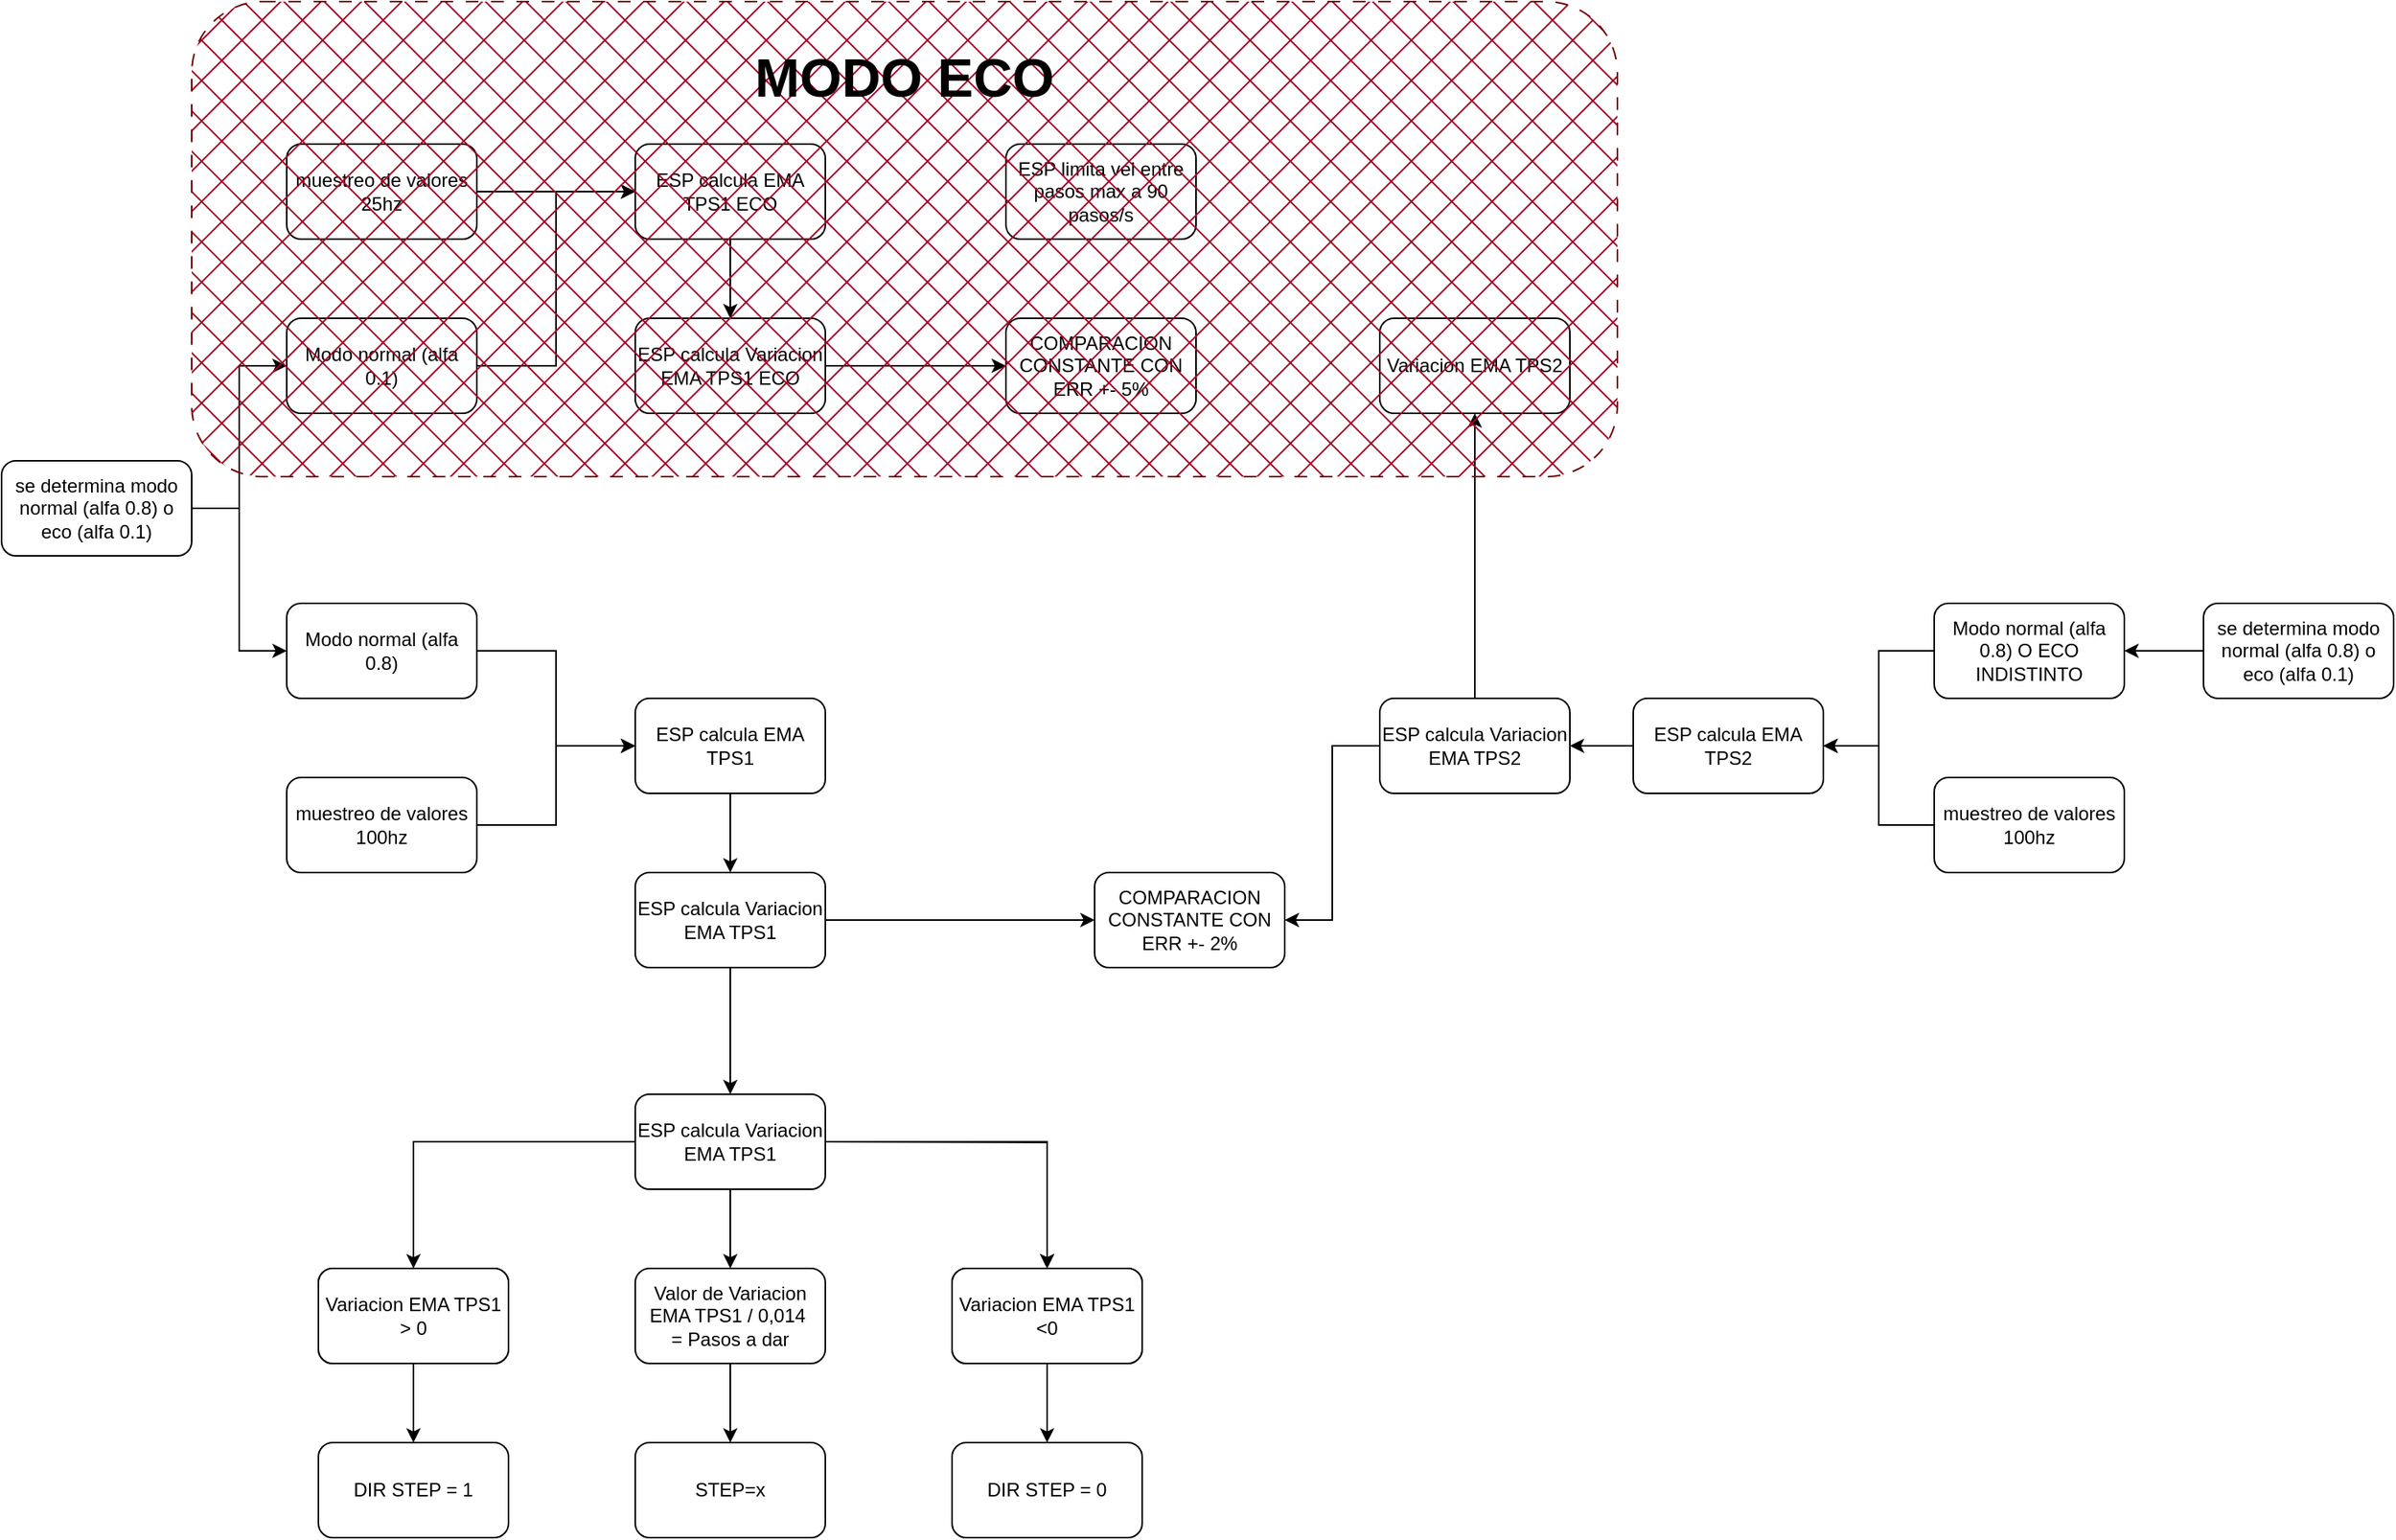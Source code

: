 <mxfile version="26.2.5">
  <diagram name="Página-1" id="P5ggLoMhWC76uwNewVu3">
    <mxGraphModel dx="2571" dy="2120" grid="1" gridSize="10" guides="1" tooltips="1" connect="1" arrows="1" fold="1" page="1" pageScale="1" pageWidth="827" pageHeight="1169" math="0" shadow="0">
      <root>
        <mxCell id="0" />
        <mxCell id="1" parent="0" />
        <mxCell id="kFTE4EnDNU3YSzorKRUh-22" value="" style="edgeStyle=orthogonalEdgeStyle;rounded=0;orthogonalLoop=1;jettySize=auto;html=1;" edge="1" parent="1" source="kFTE4EnDNU3YSzorKRUh-1" target="kFTE4EnDNU3YSzorKRUh-12">
          <mxGeometry relative="1" as="geometry" />
        </mxCell>
        <mxCell id="kFTE4EnDNU3YSzorKRUh-1" value="ESP calcula EMA TPS1" style="rounded=1;whiteSpace=wrap;html=1;" vertex="1" parent="1">
          <mxGeometry x="180" y="50" width="120" height="60" as="geometry" />
        </mxCell>
        <mxCell id="kFTE4EnDNU3YSzorKRUh-40" style="edgeStyle=orthogonalEdgeStyle;rounded=0;orthogonalLoop=1;jettySize=auto;html=1;entryX=1;entryY=0.5;entryDx=0;entryDy=0;" edge="1" parent="1" source="kFTE4EnDNU3YSzorKRUh-2" target="kFTE4EnDNU3YSzorKRUh-13">
          <mxGeometry relative="1" as="geometry" />
        </mxCell>
        <mxCell id="kFTE4EnDNU3YSzorKRUh-2" value="ESP calcula EMA TPS2" style="rounded=1;whiteSpace=wrap;html=1;" vertex="1" parent="1">
          <mxGeometry x="810" y="50" width="120" height="60" as="geometry" />
        </mxCell>
        <mxCell id="kFTE4EnDNU3YSzorKRUh-5" style="edgeStyle=orthogonalEdgeStyle;rounded=0;orthogonalLoop=1;jettySize=auto;html=1;exitX=1;exitY=0.5;exitDx=0;exitDy=0;entryX=0;entryY=0.5;entryDx=0;entryDy=0;" edge="1" parent="1" source="kFTE4EnDNU3YSzorKRUh-3" target="kFTE4EnDNU3YSzorKRUh-42">
          <mxGeometry relative="1" as="geometry">
            <mxPoint x="-30" y="-90" as="targetPoint" />
          </mxGeometry>
        </mxCell>
        <mxCell id="kFTE4EnDNU3YSzorKRUh-48" style="edgeStyle=orthogonalEdgeStyle;rounded=0;orthogonalLoop=1;jettySize=auto;html=1;entryX=0;entryY=0.5;entryDx=0;entryDy=0;exitX=1;exitY=0.5;exitDx=0;exitDy=0;" edge="1" parent="1" source="kFTE4EnDNU3YSzorKRUh-3" target="kFTE4EnDNU3YSzorKRUh-46">
          <mxGeometry relative="1" as="geometry">
            <mxPoint x="-100.0" y="-109.889" as="sourcePoint" />
            <Array as="points">
              <mxPoint x="-70" y="-70" />
              <mxPoint x="-70" y="-160" />
            </Array>
          </mxGeometry>
        </mxCell>
        <mxCell id="kFTE4EnDNU3YSzorKRUh-3" value="se determina modo normal (alfa 0.8) o eco (alfa 0.1)" style="rounded=1;whiteSpace=wrap;html=1;" vertex="1" parent="1">
          <mxGeometry x="-220" y="-100" width="120" height="60" as="geometry" />
        </mxCell>
        <mxCell id="kFTE4EnDNU3YSzorKRUh-6" style="edgeStyle=orthogonalEdgeStyle;rounded=0;orthogonalLoop=1;jettySize=auto;html=1;exitX=1;exitY=0.5;exitDx=0;exitDy=0;entryX=0;entryY=0.5;entryDx=0;entryDy=0;" edge="1" parent="1" source="kFTE4EnDNU3YSzorKRUh-4" target="kFTE4EnDNU3YSzorKRUh-1">
          <mxGeometry relative="1" as="geometry" />
        </mxCell>
        <mxCell id="kFTE4EnDNU3YSzorKRUh-4" value="muestreo de valores&lt;br&gt;100hz" style="rounded=1;whiteSpace=wrap;html=1;" vertex="1" parent="1">
          <mxGeometry x="-40" y="100" width="120" height="60" as="geometry" />
        </mxCell>
        <mxCell id="kFTE4EnDNU3YSzorKRUh-9" value="" style="edgeStyle=orthogonalEdgeStyle;rounded=0;orthogonalLoop=1;jettySize=auto;html=1;" edge="1" parent="1" source="kFTE4EnDNU3YSzorKRUh-44" target="kFTE4EnDNU3YSzorKRUh-2">
          <mxGeometry relative="1" as="geometry" />
        </mxCell>
        <mxCell id="kFTE4EnDNU3YSzorKRUh-7" value="se determina modo normal (alfa 0.8) o eco (alfa 0.1)" style="rounded=1;whiteSpace=wrap;html=1;" vertex="1" parent="1">
          <mxGeometry x="1170" y="-10" width="120" height="60" as="geometry" />
        </mxCell>
        <mxCell id="kFTE4EnDNU3YSzorKRUh-10" value="" style="edgeStyle=orthogonalEdgeStyle;rounded=0;orthogonalLoop=1;jettySize=auto;html=1;" edge="1" parent="1" source="kFTE4EnDNU3YSzorKRUh-8" target="kFTE4EnDNU3YSzorKRUh-2">
          <mxGeometry relative="1" as="geometry" />
        </mxCell>
        <mxCell id="kFTE4EnDNU3YSzorKRUh-8" value="muestreo de valores&lt;br&gt;100hz" style="rounded=1;whiteSpace=wrap;html=1;" vertex="1" parent="1">
          <mxGeometry x="1000" y="100" width="120" height="60" as="geometry" />
        </mxCell>
        <mxCell id="kFTE4EnDNU3YSzorKRUh-21" value="" style="edgeStyle=orthogonalEdgeStyle;rounded=0;orthogonalLoop=1;jettySize=auto;html=1;" edge="1" parent="1" source="kFTE4EnDNU3YSzorKRUh-12" target="kFTE4EnDNU3YSzorKRUh-14">
          <mxGeometry relative="1" as="geometry" />
        </mxCell>
        <mxCell id="kFTE4EnDNU3YSzorKRUh-38" style="edgeStyle=orthogonalEdgeStyle;rounded=0;orthogonalLoop=1;jettySize=auto;html=1;entryX=0;entryY=0.5;entryDx=0;entryDy=0;" edge="1" parent="1" source="kFTE4EnDNU3YSzorKRUh-12" target="kFTE4EnDNU3YSzorKRUh-16">
          <mxGeometry relative="1" as="geometry" />
        </mxCell>
        <mxCell id="kFTE4EnDNU3YSzorKRUh-12" value="ESP calcula Variacion EMA TPS1" style="rounded=1;whiteSpace=wrap;html=1;" vertex="1" parent="1">
          <mxGeometry x="180" y="160" width="120" height="60" as="geometry" />
        </mxCell>
        <mxCell id="kFTE4EnDNU3YSzorKRUh-37" style="edgeStyle=orthogonalEdgeStyle;rounded=0;orthogonalLoop=1;jettySize=auto;html=1;entryX=1;entryY=0.5;entryDx=0;entryDy=0;" edge="1" parent="1" source="kFTE4EnDNU3YSzorKRUh-13" target="kFTE4EnDNU3YSzorKRUh-16">
          <mxGeometry relative="1" as="geometry" />
        </mxCell>
        <mxCell id="kFTE4EnDNU3YSzorKRUh-13" value="ESP calcula Variacion EMA TPS2" style="rounded=1;whiteSpace=wrap;html=1;" vertex="1" parent="1">
          <mxGeometry x="650" y="50" width="120" height="60" as="geometry" />
        </mxCell>
        <mxCell id="kFTE4EnDNU3YSzorKRUh-23" style="edgeStyle=orthogonalEdgeStyle;rounded=0;orthogonalLoop=1;jettySize=auto;html=1;exitX=0;exitY=0.5;exitDx=0;exitDy=0;entryX=0.5;entryY=0;entryDx=0;entryDy=0;" edge="1" parent="1" source="kFTE4EnDNU3YSzorKRUh-14" target="kFTE4EnDNU3YSzorKRUh-15">
          <mxGeometry relative="1" as="geometry">
            <Array as="points">
              <mxPoint x="40" y="330" />
            </Array>
          </mxGeometry>
        </mxCell>
        <mxCell id="kFTE4EnDNU3YSzorKRUh-26" style="edgeStyle=orthogonalEdgeStyle;rounded=0;orthogonalLoop=1;jettySize=auto;html=1;entryX=0.5;entryY=0;entryDx=0;entryDy=0;exitX=1;exitY=0.5;exitDx=0;exitDy=0;" edge="1" parent="1" source="kFTE4EnDNU3YSzorKRUh-14" target="kFTE4EnDNU3YSzorKRUh-17">
          <mxGeometry relative="1" as="geometry" />
        </mxCell>
        <mxCell id="kFTE4EnDNU3YSzorKRUh-28" style="edgeStyle=orthogonalEdgeStyle;rounded=0;orthogonalLoop=1;jettySize=auto;html=1;exitX=0.5;exitY=1;exitDx=0;exitDy=0;entryX=0.5;entryY=0;entryDx=0;entryDy=0;" edge="1" parent="1" source="kFTE4EnDNU3YSzorKRUh-14" target="kFTE4EnDNU3YSzorKRUh-27">
          <mxGeometry relative="1" as="geometry" />
        </mxCell>
        <mxCell id="kFTE4EnDNU3YSzorKRUh-14" value="ESP calcula Variacion EMA TPS1" style="rounded=1;whiteSpace=wrap;html=1;" vertex="1" parent="1">
          <mxGeometry x="180" y="300" width="120" height="60" as="geometry" />
        </mxCell>
        <mxCell id="kFTE4EnDNU3YSzorKRUh-24" value="" style="edgeStyle=orthogonalEdgeStyle;rounded=0;orthogonalLoop=1;jettySize=auto;html=1;" edge="1" parent="1" source="kFTE4EnDNU3YSzorKRUh-15" target="kFTE4EnDNU3YSzorKRUh-19">
          <mxGeometry relative="1" as="geometry" />
        </mxCell>
        <mxCell id="kFTE4EnDNU3YSzorKRUh-15" value="Variacion EMA TPS1 &amp;gt; 0" style="rounded=1;whiteSpace=wrap;html=1;" vertex="1" parent="1">
          <mxGeometry x="-20" y="410" width="120" height="60" as="geometry" />
        </mxCell>
        <mxCell id="kFTE4EnDNU3YSzorKRUh-16" value="COMPARACION CONSTANTE CON ERR +- 2%" style="rounded=1;whiteSpace=wrap;html=1;" vertex="1" parent="1">
          <mxGeometry x="470" y="160" width="120" height="60" as="geometry" />
        </mxCell>
        <mxCell id="kFTE4EnDNU3YSzorKRUh-25" value="" style="edgeStyle=orthogonalEdgeStyle;rounded=0;orthogonalLoop=1;jettySize=auto;html=1;" edge="1" parent="1" source="kFTE4EnDNU3YSzorKRUh-17" target="kFTE4EnDNU3YSzorKRUh-20">
          <mxGeometry relative="1" as="geometry" />
        </mxCell>
        <mxCell id="kFTE4EnDNU3YSzorKRUh-17" value="Variacion EMA TPS1 &amp;lt;0" style="rounded=1;whiteSpace=wrap;html=1;" vertex="1" parent="1">
          <mxGeometry x="380" y="410" width="120" height="60" as="geometry" />
        </mxCell>
        <mxCell id="kFTE4EnDNU3YSzorKRUh-19" value="DIR STEP = 1" style="rounded=1;whiteSpace=wrap;html=1;" vertex="1" parent="1">
          <mxGeometry x="-20" y="520" width="120" height="60" as="geometry" />
        </mxCell>
        <mxCell id="kFTE4EnDNU3YSzorKRUh-20" value="DIR STEP = 0" style="rounded=1;whiteSpace=wrap;html=1;" vertex="1" parent="1">
          <mxGeometry x="380" y="520" width="120" height="60" as="geometry" />
        </mxCell>
        <mxCell id="kFTE4EnDNU3YSzorKRUh-41" value="" style="edgeStyle=orthogonalEdgeStyle;rounded=0;orthogonalLoop=1;jettySize=auto;html=1;" edge="1" parent="1" source="kFTE4EnDNU3YSzorKRUh-27" target="kFTE4EnDNU3YSzorKRUh-32">
          <mxGeometry relative="1" as="geometry" />
        </mxCell>
        <mxCell id="kFTE4EnDNU3YSzorKRUh-27" value="Valor de Variacion EMA TPS1 / 0,014&amp;nbsp;&lt;br&gt;= Pasos a dar" style="rounded=1;whiteSpace=wrap;html=1;" vertex="1" parent="1">
          <mxGeometry x="180" y="410" width="120" height="60" as="geometry" />
        </mxCell>
        <mxCell id="kFTE4EnDNU3YSzorKRUh-29" style="edgeStyle=orthogonalEdgeStyle;rounded=0;orthogonalLoop=1;jettySize=auto;html=1;entryX=0.5;entryY=0;entryDx=0;entryDy=0;exitX=1;exitY=0.5;exitDx=0;exitDy=0;" edge="1" target="kFTE4EnDNU3YSzorKRUh-30" parent="1">
          <mxGeometry relative="1" as="geometry">
            <mxPoint x="300" y="330" as="sourcePoint" />
          </mxGeometry>
        </mxCell>
        <mxCell id="kFTE4EnDNU3YSzorKRUh-30" value="Variacion EMA TPS1 &amp;lt;0" style="rounded=1;whiteSpace=wrap;html=1;" vertex="1" parent="1">
          <mxGeometry x="380" y="410" width="120" height="60" as="geometry" />
        </mxCell>
        <mxCell id="kFTE4EnDNU3YSzorKRUh-31" value="Variacion EMA TPS1 &amp;gt; 0" style="rounded=1;whiteSpace=wrap;html=1;" vertex="1" parent="1">
          <mxGeometry x="-20" y="410" width="120" height="60" as="geometry" />
        </mxCell>
        <mxCell id="kFTE4EnDNU3YSzorKRUh-32" value="STEP=x" style="rounded=1;whiteSpace=wrap;html=1;" vertex="1" parent="1">
          <mxGeometry x="180" y="520" width="120" height="60" as="geometry" />
        </mxCell>
        <mxCell id="kFTE4EnDNU3YSzorKRUh-43" style="edgeStyle=orthogonalEdgeStyle;rounded=0;orthogonalLoop=1;jettySize=auto;html=1;entryX=0;entryY=0.5;entryDx=0;entryDy=0;" edge="1" parent="1" source="kFTE4EnDNU3YSzorKRUh-42" target="kFTE4EnDNU3YSzorKRUh-1">
          <mxGeometry relative="1" as="geometry" />
        </mxCell>
        <mxCell id="kFTE4EnDNU3YSzorKRUh-42" value="Modo normal (alfa 0.8)" style="rounded=1;whiteSpace=wrap;html=1;" vertex="1" parent="1">
          <mxGeometry x="-40" y="-10" width="120" height="60" as="geometry" />
        </mxCell>
        <mxCell id="kFTE4EnDNU3YSzorKRUh-45" value="" style="edgeStyle=orthogonalEdgeStyle;rounded=0;orthogonalLoop=1;jettySize=auto;html=1;" edge="1" parent="1" source="kFTE4EnDNU3YSzorKRUh-7" target="kFTE4EnDNU3YSzorKRUh-44">
          <mxGeometry relative="1" as="geometry">
            <mxPoint x="1210" y="20" as="sourcePoint" />
            <mxPoint x="910" y="80" as="targetPoint" />
          </mxGeometry>
        </mxCell>
        <mxCell id="kFTE4EnDNU3YSzorKRUh-44" value="Modo normal (alfa 0.8) O ECO INDISTINTO" style="rounded=1;whiteSpace=wrap;html=1;" vertex="1" parent="1">
          <mxGeometry x="1000" y="-10" width="120" height="60" as="geometry" />
        </mxCell>
        <mxCell id="kFTE4EnDNU3YSzorKRUh-51" style="edgeStyle=orthogonalEdgeStyle;rounded=0;orthogonalLoop=1;jettySize=auto;html=1;exitX=1;exitY=0.5;exitDx=0;exitDy=0;entryX=0;entryY=0.5;entryDx=0;entryDy=0;" edge="1" parent="1" source="kFTE4EnDNU3YSzorKRUh-46" target="kFTE4EnDNU3YSzorKRUh-49">
          <mxGeometry relative="1" as="geometry">
            <mxPoint x="170" y="-200.0" as="targetPoint" />
            <Array as="points">
              <mxPoint x="130" y="-160" />
              <mxPoint x="130" y="-270" />
            </Array>
          </mxGeometry>
        </mxCell>
        <mxCell id="kFTE4EnDNU3YSzorKRUh-46" value="Modo normal (alfa 0.1)" style="rounded=1;whiteSpace=wrap;html=1;" vertex="1" parent="1">
          <mxGeometry x="-40" y="-190" width="120" height="60" as="geometry" />
        </mxCell>
        <mxCell id="kFTE4EnDNU3YSzorKRUh-50" style="edgeStyle=orthogonalEdgeStyle;rounded=0;orthogonalLoop=1;jettySize=auto;html=1;entryX=0;entryY=0.5;entryDx=0;entryDy=0;" edge="1" parent="1" source="kFTE4EnDNU3YSzorKRUh-47" target="kFTE4EnDNU3YSzorKRUh-49">
          <mxGeometry relative="1" as="geometry" />
        </mxCell>
        <mxCell id="kFTE4EnDNU3YSzorKRUh-47" value="muestreo de valores&lt;br&gt;25hz" style="rounded=1;whiteSpace=wrap;html=1;" vertex="1" parent="1">
          <mxGeometry x="-40" y="-300" width="120" height="60" as="geometry" />
        </mxCell>
        <mxCell id="kFTE4EnDNU3YSzorKRUh-53" style="edgeStyle=orthogonalEdgeStyle;rounded=0;orthogonalLoop=1;jettySize=auto;html=1;entryX=0;entryY=0.5;entryDx=0;entryDy=0;exitX=1;exitY=0.5;exitDx=0;exitDy=0;" edge="1" parent="1" source="kFTE4EnDNU3YSzorKRUh-54" target="kFTE4EnDNU3YSzorKRUh-52">
          <mxGeometry relative="1" as="geometry" />
        </mxCell>
        <mxCell id="kFTE4EnDNU3YSzorKRUh-56" value="" style="edgeStyle=orthogonalEdgeStyle;rounded=0;orthogonalLoop=1;jettySize=auto;html=1;" edge="1" parent="1" source="kFTE4EnDNU3YSzorKRUh-49" target="kFTE4EnDNU3YSzorKRUh-54">
          <mxGeometry relative="1" as="geometry" />
        </mxCell>
        <mxCell id="kFTE4EnDNU3YSzorKRUh-49" value="ESP calcula EMA TPS1 ECO" style="rounded=1;whiteSpace=wrap;html=1;" vertex="1" parent="1">
          <mxGeometry x="180" y="-300" width="120" height="60" as="geometry" />
        </mxCell>
        <mxCell id="kFTE4EnDNU3YSzorKRUh-52" value="COMPARACION CONSTANTE CON ERR +- 5%" style="rounded=1;whiteSpace=wrap;html=1;" vertex="1" parent="1">
          <mxGeometry x="414" y="-190" width="120" height="60" as="geometry" />
        </mxCell>
        <mxCell id="kFTE4EnDNU3YSzorKRUh-54" value="ESP calcula Variacion EMA TPS1 ECO" style="rounded=1;whiteSpace=wrap;html=1;" vertex="1" parent="1">
          <mxGeometry x="180" y="-190" width="120" height="60" as="geometry" />
        </mxCell>
        <mxCell id="kFTE4EnDNU3YSzorKRUh-57" value="ESP limita vel entre pasos max a 90 pasos/s" style="rounded=1;whiteSpace=wrap;html=1;" vertex="1" parent="1">
          <mxGeometry x="414" y="-300" width="120" height="60" as="geometry" />
        </mxCell>
        <mxCell id="kFTE4EnDNU3YSzorKRUh-59" value="" style="edgeStyle=orthogonalEdgeStyle;rounded=0;orthogonalLoop=1;jettySize=auto;html=1;exitX=0.5;exitY=0;exitDx=0;exitDy=0;entryX=0.5;entryY=1;entryDx=0;entryDy=0;" edge="1" parent="1" source="kFTE4EnDNU3YSzorKRUh-13" target="kFTE4EnDNU3YSzorKRUh-58">
          <mxGeometry relative="1" as="geometry">
            <mxPoint x="710" y="50" as="sourcePoint" />
            <mxPoint x="520" y="-80" as="targetPoint" />
          </mxGeometry>
        </mxCell>
        <mxCell id="kFTE4EnDNU3YSzorKRUh-58" value="Variacion EMA TPS2" style="rounded=1;whiteSpace=wrap;html=1;" vertex="1" parent="1">
          <mxGeometry x="650" y="-190" width="120" height="60" as="geometry" />
        </mxCell>
        <mxCell id="kFTE4EnDNU3YSzorKRUh-60" value="&lt;font style=&quot;font-size: 34px;&quot;&gt;&lt;b&gt;&lt;font style=&quot;color: light-dark(rgb(0, 0, 0), rgb(228, 12, 221));&quot;&gt;MODO ECO&lt;br&gt;&lt;br&gt;&lt;br&gt;&lt;br&gt;&lt;br&gt;&lt;/font&gt;&lt;/b&gt;&lt;br&gt;&lt;/font&gt;" style="rounded=1;whiteSpace=wrap;html=1;fillColor=#a20025;dashed=1;dashPattern=8 8;fontColor=#FFFFFF;strokeColor=#6F0000;fillStyle=cross-hatch;gradientColor=none;" vertex="1" parent="1">
          <mxGeometry x="-100" y="-390" width="900" height="300" as="geometry" />
        </mxCell>
      </root>
    </mxGraphModel>
  </diagram>
</mxfile>
